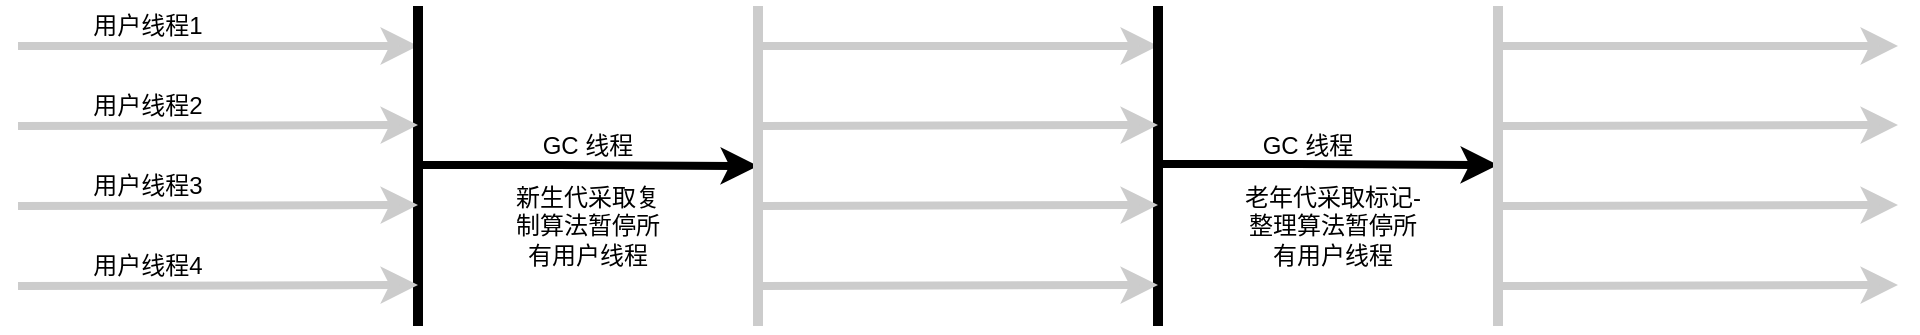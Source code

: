<mxfile version="10.9.2" type="github"><diagram id="56zupMM49JfBR6XfPPVQ" name="第 1 页"><mxGraphModel dx="1074" dy="616" grid="1" gridSize="10" guides="1" tooltips="1" connect="1" arrows="1" fold="1" page="1" pageScale="1" pageWidth="1169" pageHeight="827" math="0" shadow="0"><root><mxCell id="0"/><mxCell id="1" parent="0"/><mxCell id="NyvSmecncao9pd_BWdwT-7" value="" style="endArrow=classic;html=1;strokeWidth=4;fillColor=#ffcc99;strokeColor=#CCCCCC;" edge="1" parent="1"><mxGeometry width="50" height="50" relative="1" as="geometry"><mxPoint x="70" y="240" as="sourcePoint"/><mxPoint x="270" y="240" as="targetPoint"/><Array as="points"/></mxGeometry></mxCell><mxCell id="NyvSmecncao9pd_BWdwT-12" value="用户线程1" style="text;html=1;strokeColor=none;fillColor=none;align=center;verticalAlign=middle;whiteSpace=wrap;rounded=0;" vertex="1" parent="1"><mxGeometry x="90" y="220" width="90" height="20" as="geometry"/></mxCell><mxCell id="NyvSmecncao9pd_BWdwT-13" value="用户线程2" style="text;html=1;strokeColor=none;fillColor=none;align=center;verticalAlign=middle;whiteSpace=wrap;rounded=0;" vertex="1" parent="1"><mxGeometry x="90" y="260" width="90" height="20" as="geometry"/></mxCell><mxCell id="NyvSmecncao9pd_BWdwT-14" value="用户线程3" style="text;html=1;strokeColor=none;fillColor=none;align=center;verticalAlign=middle;whiteSpace=wrap;rounded=0;" vertex="1" parent="1"><mxGeometry x="90" y="300" width="90" height="20" as="geometry"/></mxCell><mxCell id="NyvSmecncao9pd_BWdwT-15" value="用户线程4" style="text;html=1;strokeColor=none;fillColor=none;align=center;verticalAlign=middle;whiteSpace=wrap;rounded=0;" vertex="1" parent="1"><mxGeometry x="90" y="340" width="90" height="20" as="geometry"/></mxCell><mxCell id="NyvSmecncao9pd_BWdwT-20" value="" style="endArrow=none;html=1;jumpSize=20;strokeWidth=5;" edge="1" parent="1"><mxGeometry width="50" height="50" relative="1" as="geometry"><mxPoint x="270" y="380" as="sourcePoint"/><mxPoint x="270" y="220" as="targetPoint"/></mxGeometry></mxCell><mxCell id="NyvSmecncao9pd_BWdwT-21" value="" style="endArrow=classic;html=1;strokeWidth=4;gradientColor=#b3b3b3;fillColor=#f5f5f5;strokeColor=#CCCCCC;" edge="1" parent="1"><mxGeometry width="50" height="50" relative="1" as="geometry"><mxPoint x="70" y="320" as="sourcePoint"/><mxPoint x="270" y="319.5" as="targetPoint"/><Array as="points"/></mxGeometry></mxCell><mxCell id="NyvSmecncao9pd_BWdwT-22" value="" style="endArrow=classic;html=1;strokeWidth=4;fillColor=#f9f7ed;strokeColor=#CCCCCC;" edge="1" parent="1"><mxGeometry width="50" height="50" relative="1" as="geometry"><mxPoint x="70" y="280" as="sourcePoint"/><mxPoint x="270" y="279.5" as="targetPoint"/><Array as="points"/></mxGeometry></mxCell><mxCell id="NyvSmecncao9pd_BWdwT-23" value="" style="endArrow=classic;html=1;strokeWidth=4;gradientColor=#b3b3b3;fillColor=#f5f5f5;strokeColor=#CCCCCC;" edge="1" parent="1"><mxGeometry width="50" height="50" relative="1" as="geometry"><mxPoint x="70" y="360" as="sourcePoint"/><mxPoint x="270" y="359.5" as="targetPoint"/><Array as="points"/></mxGeometry></mxCell><mxCell id="NyvSmecncao9pd_BWdwT-24" value="" style="endArrow=classic;html=1;strokeWidth=4;gradientColor=#b3b3b3;fillColor=#f5f5f5;strokeColor=#000000;" edge="1" parent="1"><mxGeometry width="50" height="50" relative="1" as="geometry"><mxPoint x="270" y="299.5" as="sourcePoint"/><mxPoint x="440" y="300" as="targetPoint"/><Array as="points"><mxPoint x="330" y="299.5"/></Array></mxGeometry></mxCell><mxCell id="NyvSmecncao9pd_BWdwT-25" value="GC 线程" style="text;html=1;strokeColor=none;fillColor=none;align=center;verticalAlign=middle;whiteSpace=wrap;rounded=0;" vertex="1" parent="1"><mxGeometry x="320" y="280" width="70" height="20" as="geometry"/></mxCell><mxCell id="NyvSmecncao9pd_BWdwT-26" value="新生代采取复制算法暂停所有用户线程" style="text;html=1;strokeColor=none;fillColor=none;align=center;verticalAlign=middle;whiteSpace=wrap;rounded=0;" vertex="1" parent="1"><mxGeometry x="315" y="300" width="80" height="60" as="geometry"/></mxCell><mxCell id="NyvSmecncao9pd_BWdwT-36" value="" style="endArrow=classic;html=1;strokeWidth=4;fillColor=#f5f5f5;strokeColor=#CCCCCC;gradientColor=#b3b3b3;" edge="1" parent="1"><mxGeometry width="50" height="50" relative="1" as="geometry"><mxPoint x="440" y="240" as="sourcePoint"/><mxPoint x="640" y="240" as="targetPoint"/><Array as="points"/></mxGeometry></mxCell><mxCell id="NyvSmecncao9pd_BWdwT-41" value="" style="endArrow=none;html=1;jumpSize=20;strokeWidth=5;" edge="1" parent="1"><mxGeometry width="50" height="50" relative="1" as="geometry"><mxPoint x="640" y="380" as="sourcePoint"/><mxPoint x="640" y="220" as="targetPoint"/></mxGeometry></mxCell><mxCell id="NyvSmecncao9pd_BWdwT-42" value="" style="endArrow=classic;html=1;strokeWidth=4;gradientColor=#b3b3b3;fillColor=#f5f5f5;strokeColor=#CCCCCC;" edge="1" parent="1"><mxGeometry width="50" height="50" relative="1" as="geometry"><mxPoint x="440" y="320" as="sourcePoint"/><mxPoint x="640" y="319.5" as="targetPoint"/><Array as="points"/></mxGeometry></mxCell><mxCell id="NyvSmecncao9pd_BWdwT-43" value="" style="endArrow=classic;html=1;strokeWidth=4;gradientColor=#b3b3b3;fillColor=#f5f5f5;strokeColor=#CCCCCC;" edge="1" parent="1"><mxGeometry width="50" height="50" relative="1" as="geometry"><mxPoint x="440" y="280" as="sourcePoint"/><mxPoint x="640" y="279.5" as="targetPoint"/><Array as="points"/></mxGeometry></mxCell><mxCell id="NyvSmecncao9pd_BWdwT-44" value="" style="endArrow=classic;html=1;strokeWidth=4;gradientColor=#b3b3b3;fillColor=#f5f5f5;strokeColor=#CCCCCC;" edge="1" parent="1"><mxGeometry width="50" height="50" relative="1" as="geometry"><mxPoint x="440" y="360" as="sourcePoint"/><mxPoint x="640" y="359.5" as="targetPoint"/><Array as="points"/></mxGeometry></mxCell><mxCell id="NyvSmecncao9pd_BWdwT-45" value="" style="endArrow=none;html=1;jumpSize=20;strokeWidth=5;gradientColor=#b3b3b3;fillColor=#f5f5f5;strokeColor=#CCCCCC;" edge="1" parent="1"><mxGeometry width="50" height="50" relative="1" as="geometry"><mxPoint x="440" y="380" as="sourcePoint"/><mxPoint x="440" y="220" as="targetPoint"/></mxGeometry></mxCell><mxCell id="NyvSmecncao9pd_BWdwT-48" value="" style="endArrow=classic;html=1;strokeWidth=4;gradientColor=#b3b3b3;fillColor=#f5f5f5;strokeColor=#000000;" edge="1" parent="1"><mxGeometry width="50" height="50" relative="1" as="geometry"><mxPoint x="640" y="299" as="sourcePoint"/><mxPoint x="810" y="299.5" as="targetPoint"/><Array as="points"><mxPoint x="700" y="299"/></Array></mxGeometry></mxCell><mxCell id="NyvSmecncao9pd_BWdwT-49" value="GC 线程" style="text;html=1;strokeColor=none;fillColor=none;align=center;verticalAlign=middle;whiteSpace=wrap;rounded=0;" vertex="1" parent="1"><mxGeometry x="680" y="280" width="70" height="20" as="geometry"/></mxCell><mxCell id="NyvSmecncao9pd_BWdwT-50" value="老年代采取标记-整理算法暂停所有用户线程" style="text;html=1;strokeColor=none;fillColor=none;align=center;verticalAlign=middle;whiteSpace=wrap;rounded=0;" vertex="1" parent="1"><mxGeometry x="680" y="300" width="95" height="60" as="geometry"/></mxCell><mxCell id="NyvSmecncao9pd_BWdwT-51" value="" style="endArrow=classic;html=1;strokeWidth=4;fillColor=#f5f5f5;strokeColor=#CCCCCC;gradientColor=#b3b3b3;" edge="1" parent="1"><mxGeometry width="50" height="50" relative="1" as="geometry"><mxPoint x="810" y="240" as="sourcePoint"/><mxPoint x="1010" y="240" as="targetPoint"/><Array as="points"/></mxGeometry></mxCell><mxCell id="NyvSmecncao9pd_BWdwT-53" value="" style="endArrow=classic;html=1;strokeWidth=4;gradientColor=#b3b3b3;fillColor=#f5f5f5;strokeColor=#CCCCCC;" edge="1" parent="1"><mxGeometry width="50" height="50" relative="1" as="geometry"><mxPoint x="810" y="320" as="sourcePoint"/><mxPoint x="1010" y="319.5" as="targetPoint"/><Array as="points"/></mxGeometry></mxCell><mxCell id="NyvSmecncao9pd_BWdwT-54" value="" style="endArrow=classic;html=1;strokeWidth=4;gradientColor=#b3b3b3;fillColor=#f5f5f5;strokeColor=#CCCCCC;" edge="1" parent="1"><mxGeometry width="50" height="50" relative="1" as="geometry"><mxPoint x="810" y="280" as="sourcePoint"/><mxPoint x="1010" y="279.5" as="targetPoint"/><Array as="points"/></mxGeometry></mxCell><mxCell id="NyvSmecncao9pd_BWdwT-55" value="" style="endArrow=classic;html=1;strokeWidth=4;gradientColor=#b3b3b3;fillColor=#f5f5f5;strokeColor=#CCCCCC;" edge="1" parent="1"><mxGeometry width="50" height="50" relative="1" as="geometry"><mxPoint x="810" y="360" as="sourcePoint"/><mxPoint x="1010" y="359.5" as="targetPoint"/><Array as="points"/></mxGeometry></mxCell><mxCell id="NyvSmecncao9pd_BWdwT-56" value="" style="endArrow=none;html=1;jumpSize=20;strokeWidth=5;gradientColor=#b3b3b3;fillColor=#f5f5f5;strokeColor=#CCCCCC;" edge="1" parent="1"><mxGeometry width="50" height="50" relative="1" as="geometry"><mxPoint x="810" y="380" as="sourcePoint"/><mxPoint x="810" y="220" as="targetPoint"/></mxGeometry></mxCell></root></mxGraphModel></diagram></mxfile>